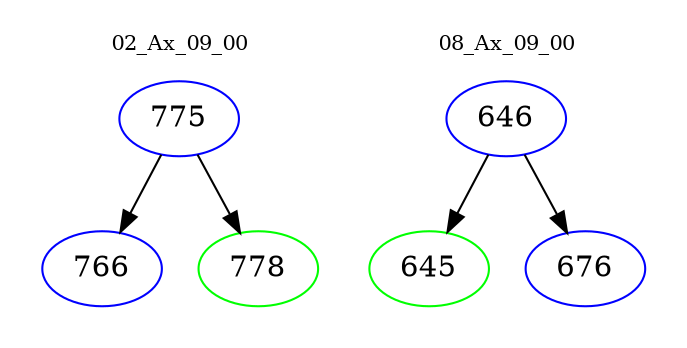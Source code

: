 digraph{
subgraph cluster_0 {
color = white
label = "02_Ax_09_00";
fontsize=10;
T0_775 [label="775", color="blue"]
T0_775 -> T0_766 [color="black"]
T0_766 [label="766", color="blue"]
T0_775 -> T0_778 [color="black"]
T0_778 [label="778", color="green"]
}
subgraph cluster_1 {
color = white
label = "08_Ax_09_00";
fontsize=10;
T1_646 [label="646", color="blue"]
T1_646 -> T1_645 [color="black"]
T1_645 [label="645", color="green"]
T1_646 -> T1_676 [color="black"]
T1_676 [label="676", color="blue"]
}
}
